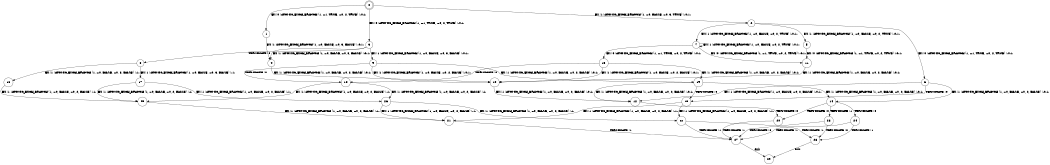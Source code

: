 digraph BCG {
size = "7, 10.5";
center = TRUE;
node [shape = circle];
0 [peripheries = 2];
0 -> 1 [label = "EX !0 !ATOMIC_EXCH_BRANCH (1, +1, TRUE, +0, 2, TRUE) !:0:1:"];
0 -> 2 [label = "EX !1 !ATOMIC_EXCH_BRANCH (1, +0, FALSE, +0, 3, TRUE) !:0:1:"];
0 -> 3 [label = "EX !0 !ATOMIC_EXCH_BRANCH (1, +1, TRUE, +0, 2, TRUE) !:0:1:"];
1 -> 4 [label = "EX !1 !ATOMIC_EXCH_BRANCH (1, +0, FALSE, +0, 3, FALSE) !:0:1:"];
2 -> 5 [label = "EX !1 !ATOMIC_EXCH_BRANCH (1, +0, FALSE, +0, 2, TRUE) !:0:1:"];
2 -> 6 [label = "EX !0 !ATOMIC_EXCH_BRANCH (1, +1, TRUE, +0, 2, TRUE) !:0:1:"];
2 -> 7 [label = "EX !1 !ATOMIC_EXCH_BRANCH (1, +0, FALSE, +0, 2, TRUE) !:0:1:"];
3 -> 4 [label = "EX !1 !ATOMIC_EXCH_BRANCH (1, +0, FALSE, +0, 3, FALSE) !:0:1:"];
3 -> 8 [label = "TERMINATE !0"];
3 -> 9 [label = "EX !1 !ATOMIC_EXCH_BRANCH (1, +0, FALSE, +0, 3, FALSE) !:0:1:"];
4 -> 10 [label = "EX !1 !ATOMIC_EXCH_BRANCH (1, +0, FALSE, +0, 2, FALSE) !:0:1:"];
5 -> 11 [label = "EX !0 !ATOMIC_EXCH_BRANCH (1, +1, TRUE, +0, 2, TRUE) !:0:1:"];
6 -> 12 [label = "EX !1 !ATOMIC_EXCH_BRANCH (1, +0, FALSE, +0, 2, FALSE) !:0:1:"];
6 -> 13 [label = "TERMINATE !0"];
6 -> 14 [label = "EX !1 !ATOMIC_EXCH_BRANCH (1, +0, FALSE, +0, 2, FALSE) !:0:1:"];
7 -> 11 [label = "EX !0 !ATOMIC_EXCH_BRANCH (1, +1, TRUE, +0, 2, TRUE) !:0:1:"];
7 -> 15 [label = "EX !0 !ATOMIC_EXCH_BRANCH (1, +1, TRUE, +0, 2, TRUE) !:0:1:"];
7 -> 7 [label = "EX !1 !ATOMIC_EXCH_BRANCH (1, +0, FALSE, +0, 2, TRUE) !:0:1:"];
8 -> 16 [label = "EX !1 !ATOMIC_EXCH_BRANCH (1, +0, FALSE, +0, 3, FALSE) !:1:"];
8 -> 17 [label = "EX !1 !ATOMIC_EXCH_BRANCH (1, +0, FALSE, +0, 3, FALSE) !:1:"];
9 -> 10 [label = "EX !1 !ATOMIC_EXCH_BRANCH (1, +0, FALSE, +0, 2, FALSE) !:0:1:"];
9 -> 18 [label = "TERMINATE !0"];
9 -> 19 [label = "EX !1 !ATOMIC_EXCH_BRANCH (1, +0, FALSE, +0, 2, FALSE) !:0:1:"];
10 -> 12 [label = "EX !1 !ATOMIC_EXCH_BRANCH (1, +0, FALSE, +0, 2, FALSE) !:0:1:"];
11 -> 10 [label = "EX !1 !ATOMIC_EXCH_BRANCH (1, +0, FALSE, +0, 2, FALSE) !:0:1:"];
12 -> 20 [label = "TERMINATE !0"];
13 -> 21 [label = "EX !1 !ATOMIC_EXCH_BRANCH (1, +0, FALSE, +0, 2, FALSE) !:1:"];
13 -> 22 [label = "EX !1 !ATOMIC_EXCH_BRANCH (1, +0, FALSE, +0, 2, FALSE) !:1:"];
14 -> 20 [label = "TERMINATE !0"];
14 -> 23 [label = "TERMINATE !1"];
14 -> 24 [label = "TERMINATE !0"];
15 -> 10 [label = "EX !1 !ATOMIC_EXCH_BRANCH (1, +0, FALSE, +0, 2, FALSE) !:0:1:"];
15 -> 18 [label = "TERMINATE !0"];
15 -> 19 [label = "EX !1 !ATOMIC_EXCH_BRANCH (1, +0, FALSE, +0, 2, FALSE) !:0:1:"];
16 -> 25 [label = "EX !1 !ATOMIC_EXCH_BRANCH (1, +0, FALSE, +0, 2, FALSE) !:1:"];
17 -> 25 [label = "EX !1 !ATOMIC_EXCH_BRANCH (1, +0, FALSE, +0, 2, FALSE) !:1:"];
17 -> 26 [label = "EX !1 !ATOMIC_EXCH_BRANCH (1, +0, FALSE, +0, 2, FALSE) !:1:"];
18 -> 25 [label = "EX !1 !ATOMIC_EXCH_BRANCH (1, +0, FALSE, +0, 2, FALSE) !:1:"];
18 -> 26 [label = "EX !1 !ATOMIC_EXCH_BRANCH (1, +0, FALSE, +0, 2, FALSE) !:1:"];
19 -> 12 [label = "EX !1 !ATOMIC_EXCH_BRANCH (1, +0, FALSE, +0, 2, FALSE) !:0:1:"];
19 -> 13 [label = "TERMINATE !0"];
19 -> 14 [label = "EX !1 !ATOMIC_EXCH_BRANCH (1, +0, FALSE, +0, 2, FALSE) !:0:1:"];
20 -> 27 [label = "TERMINATE !1"];
21 -> 27 [label = "TERMINATE !1"];
22 -> 27 [label = "TERMINATE !1"];
22 -> 28 [label = "TERMINATE !1"];
23 -> 27 [label = "TERMINATE !0"];
23 -> 28 [label = "TERMINATE !0"];
24 -> 27 [label = "TERMINATE !1"];
24 -> 28 [label = "TERMINATE !1"];
25 -> 21 [label = "EX !1 !ATOMIC_EXCH_BRANCH (1, +0, FALSE, +0, 2, FALSE) !:1:"];
26 -> 21 [label = "EX !1 !ATOMIC_EXCH_BRANCH (1, +0, FALSE, +0, 2, FALSE) !:1:"];
26 -> 22 [label = "EX !1 !ATOMIC_EXCH_BRANCH (1, +0, FALSE, +0, 2, FALSE) !:1:"];
27 -> 29 [label = "exit"];
28 -> 29 [label = "exit"];
}
